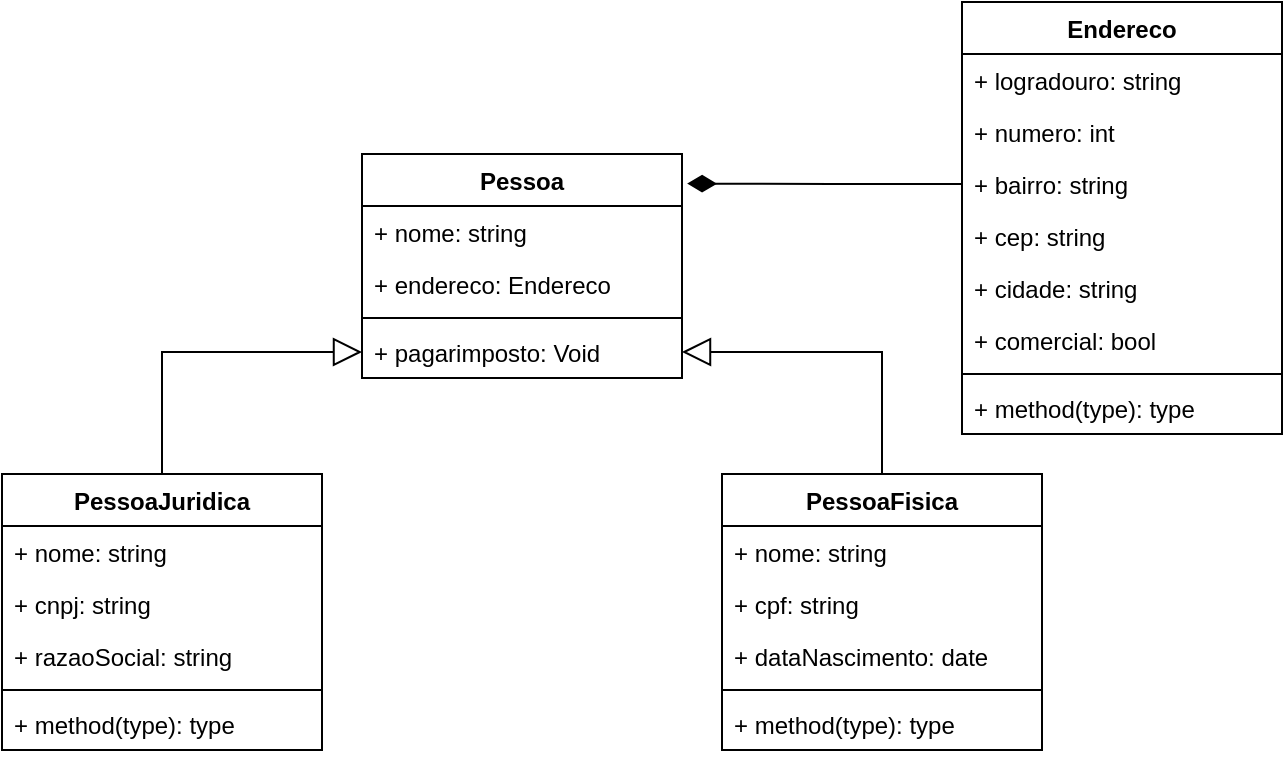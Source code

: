 <mxfile version="16.2.6" type="device"><diagram id="PE-0_M-BHPMQl4DOJoEA" name="EncRemoto1"><mxGraphModel dx="1038" dy="579" grid="1" gridSize="10" guides="1" tooltips="1" connect="1" arrows="1" fold="1" page="1" pageScale="1" pageWidth="827" pageHeight="1169" math="0" shadow="0"><root><mxCell id="0"/><mxCell id="1" parent="0"/><mxCell id="zT-RwvCWtPw-vTmYnQSl-20" style="edgeStyle=orthogonalEdgeStyle;rounded=0;orthogonalLoop=1;jettySize=auto;html=1;endArrow=block;endFill=0;endSize=12;entryX=0;entryY=0.5;entryDx=0;entryDy=0;" parent="1" source="zT-RwvCWtPw-vTmYnQSl-1" target="zT-RwvCWtPw-vTmYnQSl-16" edge="1"><mxGeometry relative="1" as="geometry"><mxPoint x="250" y="280" as="targetPoint"/></mxGeometry></mxCell><mxCell id="zT-RwvCWtPw-vTmYnQSl-1" value="PessoaJuridica" style="swimlane;fontStyle=1;align=center;verticalAlign=top;childLayout=stackLayout;horizontal=1;startSize=26;horizontalStack=0;resizeParent=1;resizeParentMax=0;resizeLast=0;collapsible=1;marginBottom=0;" parent="1" vertex="1"><mxGeometry x="100" y="320" width="160" height="138" as="geometry"/></mxCell><mxCell id="zT-RwvCWtPw-vTmYnQSl-2" value="+ nome: string" style="text;strokeColor=none;fillColor=none;align=left;verticalAlign=top;spacingLeft=4;spacingRight=4;overflow=hidden;rotatable=0;points=[[0,0.5],[1,0.5]];portConstraint=eastwest;" parent="zT-RwvCWtPw-vTmYnQSl-1" vertex="1"><mxGeometry y="26" width="160" height="26" as="geometry"/></mxCell><mxCell id="zT-RwvCWtPw-vTmYnQSl-9" value="+ cnpj: string" style="text;strokeColor=none;fillColor=none;align=left;verticalAlign=top;spacingLeft=4;spacingRight=4;overflow=hidden;rotatable=0;points=[[0,0.5],[1,0.5]];portConstraint=eastwest;" parent="zT-RwvCWtPw-vTmYnQSl-1" vertex="1"><mxGeometry y="52" width="160" height="26" as="geometry"/></mxCell><mxCell id="zT-RwvCWtPw-vTmYnQSl-10" value="+ razaoSocial: string" style="text;strokeColor=none;fillColor=none;align=left;verticalAlign=top;spacingLeft=4;spacingRight=4;overflow=hidden;rotatable=0;points=[[0,0.5],[1,0.5]];portConstraint=eastwest;" parent="zT-RwvCWtPw-vTmYnQSl-1" vertex="1"><mxGeometry y="78" width="160" height="26" as="geometry"/></mxCell><mxCell id="zT-RwvCWtPw-vTmYnQSl-3" value="" style="line;strokeWidth=1;fillColor=none;align=left;verticalAlign=middle;spacingTop=-1;spacingLeft=3;spacingRight=3;rotatable=0;labelPosition=right;points=[];portConstraint=eastwest;" parent="zT-RwvCWtPw-vTmYnQSl-1" vertex="1"><mxGeometry y="104" width="160" height="8" as="geometry"/></mxCell><mxCell id="zT-RwvCWtPw-vTmYnQSl-4" value="+ method(type): type" style="text;strokeColor=none;fillColor=none;align=left;verticalAlign=top;spacingLeft=4;spacingRight=4;overflow=hidden;rotatable=0;points=[[0,0.5],[1,0.5]];portConstraint=eastwest;" parent="zT-RwvCWtPw-vTmYnQSl-1" vertex="1"><mxGeometry y="112" width="160" height="26" as="geometry"/></mxCell><mxCell id="zT-RwvCWtPw-vTmYnQSl-22" style="edgeStyle=orthogonalEdgeStyle;rounded=0;orthogonalLoop=1;jettySize=auto;html=1;entryX=1;entryY=0.5;entryDx=0;entryDy=0;endArrow=block;endFill=0;endSize=12;" parent="1" source="zT-RwvCWtPw-vTmYnQSl-5" target="zT-RwvCWtPw-vTmYnQSl-16" edge="1"><mxGeometry relative="1" as="geometry"/></mxCell><mxCell id="zT-RwvCWtPw-vTmYnQSl-5" value="PessoaFisica" style="swimlane;fontStyle=1;align=center;verticalAlign=top;childLayout=stackLayout;horizontal=1;startSize=26;horizontalStack=0;resizeParent=1;resizeParentMax=0;resizeLast=0;collapsible=1;marginBottom=0;" parent="1" vertex="1"><mxGeometry x="460" y="320" width="160" height="138" as="geometry"/></mxCell><mxCell id="zT-RwvCWtPw-vTmYnQSl-6" value="+ nome: string" style="text;strokeColor=none;fillColor=none;align=left;verticalAlign=top;spacingLeft=4;spacingRight=4;overflow=hidden;rotatable=0;points=[[0,0.5],[1,0.5]];portConstraint=eastwest;" parent="zT-RwvCWtPw-vTmYnQSl-5" vertex="1"><mxGeometry y="26" width="160" height="26" as="geometry"/></mxCell><mxCell id="zT-RwvCWtPw-vTmYnQSl-11" value="+ cpf: string" style="text;strokeColor=none;fillColor=none;align=left;verticalAlign=top;spacingLeft=4;spacingRight=4;overflow=hidden;rotatable=0;points=[[0,0.5],[1,0.5]];portConstraint=eastwest;" parent="zT-RwvCWtPw-vTmYnQSl-5" vertex="1"><mxGeometry y="52" width="160" height="26" as="geometry"/></mxCell><mxCell id="zT-RwvCWtPw-vTmYnQSl-12" value="+ dataNascimento: date" style="text;strokeColor=none;fillColor=none;align=left;verticalAlign=top;spacingLeft=4;spacingRight=4;overflow=hidden;rotatable=0;points=[[0,0.5],[1,0.5]];portConstraint=eastwest;" parent="zT-RwvCWtPw-vTmYnQSl-5" vertex="1"><mxGeometry y="78" width="160" height="26" as="geometry"/></mxCell><mxCell id="zT-RwvCWtPw-vTmYnQSl-7" value="" style="line;strokeWidth=1;fillColor=none;align=left;verticalAlign=middle;spacingTop=-1;spacingLeft=3;spacingRight=3;rotatable=0;labelPosition=right;points=[];portConstraint=eastwest;" parent="zT-RwvCWtPw-vTmYnQSl-5" vertex="1"><mxGeometry y="104" width="160" height="8" as="geometry"/></mxCell><mxCell id="zT-RwvCWtPw-vTmYnQSl-8" value="+ method(type): type" style="text;strokeColor=none;fillColor=none;align=left;verticalAlign=top;spacingLeft=4;spacingRight=4;overflow=hidden;rotatable=0;points=[[0,0.5],[1,0.5]];portConstraint=eastwest;" parent="zT-RwvCWtPw-vTmYnQSl-5" vertex="1"><mxGeometry y="112" width="160" height="26" as="geometry"/></mxCell><mxCell id="zT-RwvCWtPw-vTmYnQSl-13" value="Pessoa" style="swimlane;fontStyle=1;align=center;verticalAlign=top;childLayout=stackLayout;horizontal=1;startSize=26;horizontalStack=0;resizeParent=1;resizeParentMax=0;resizeLast=0;collapsible=1;marginBottom=0;" parent="1" vertex="1"><mxGeometry x="280" y="160" width="160" height="112" as="geometry"/></mxCell><mxCell id="zT-RwvCWtPw-vTmYnQSl-14" value="+ nome: string" style="text;strokeColor=none;fillColor=none;align=left;verticalAlign=top;spacingLeft=4;spacingRight=4;overflow=hidden;rotatable=0;points=[[0,0.5],[1,0.5]];portConstraint=eastwest;" parent="zT-RwvCWtPw-vTmYnQSl-13" vertex="1"><mxGeometry y="26" width="160" height="26" as="geometry"/></mxCell><mxCell id="zT-RwvCWtPw-vTmYnQSl-55" value="+ endereco: Endereco" style="text;strokeColor=none;fillColor=none;align=left;verticalAlign=top;spacingLeft=4;spacingRight=4;overflow=hidden;rotatable=0;points=[[0,0.5],[1,0.5]];portConstraint=eastwest;" parent="zT-RwvCWtPw-vTmYnQSl-13" vertex="1"><mxGeometry y="52" width="160" height="26" as="geometry"/></mxCell><mxCell id="zT-RwvCWtPw-vTmYnQSl-15" value="" style="line;strokeWidth=1;fillColor=none;align=left;verticalAlign=middle;spacingTop=-1;spacingLeft=3;spacingRight=3;rotatable=0;labelPosition=right;points=[];portConstraint=eastwest;" parent="zT-RwvCWtPw-vTmYnQSl-13" vertex="1"><mxGeometry y="78" width="160" height="8" as="geometry"/></mxCell><mxCell id="zT-RwvCWtPw-vTmYnQSl-16" value="+ pagarimposto: Void" style="text;strokeColor=none;fillColor=none;align=left;verticalAlign=top;spacingLeft=4;spacingRight=4;overflow=hidden;rotatable=0;points=[[0,0.5],[1,0.5]];portConstraint=eastwest;" parent="zT-RwvCWtPw-vTmYnQSl-13" vertex="1"><mxGeometry y="86" width="160" height="26" as="geometry"/></mxCell><mxCell id="zT-RwvCWtPw-vTmYnQSl-54" style="edgeStyle=orthogonalEdgeStyle;rounded=0;orthogonalLoop=1;jettySize=auto;html=1;entryX=1.016;entryY=0.132;entryDx=0;entryDy=0;endArrow=diamondThin;endFill=1;endSize=12;exitX=0;exitY=0.5;exitDx=0;exitDy=0;entryPerimeter=0;" parent="1" source="zT-RwvCWtPw-vTmYnQSl-51" target="zT-RwvCWtPw-vTmYnQSl-13" edge="1"><mxGeometry relative="1" as="geometry"/></mxCell><mxCell id="zT-RwvCWtPw-vTmYnQSl-30" value="Endereco" style="swimlane;fontStyle=1;align=center;verticalAlign=top;childLayout=stackLayout;horizontal=1;startSize=26;horizontalStack=0;resizeParent=1;resizeParentMax=0;resizeLast=0;collapsible=1;marginBottom=0;" parent="1" vertex="1"><mxGeometry x="580" y="84" width="160" height="216" as="geometry"/></mxCell><mxCell id="zT-RwvCWtPw-vTmYnQSl-31" value="+ logradouro: string" style="text;strokeColor=none;fillColor=none;align=left;verticalAlign=top;spacingLeft=4;spacingRight=4;overflow=hidden;rotatable=0;points=[[0,0.5],[1,0.5]];portConstraint=eastwest;" parent="zT-RwvCWtPw-vTmYnQSl-30" vertex="1"><mxGeometry y="26" width="160" height="26" as="geometry"/></mxCell><mxCell id="zT-RwvCWtPw-vTmYnQSl-50" value="+ numero: int" style="text;strokeColor=none;fillColor=none;align=left;verticalAlign=top;spacingLeft=4;spacingRight=4;overflow=hidden;rotatable=0;points=[[0,0.5],[1,0.5]];portConstraint=eastwest;" parent="zT-RwvCWtPw-vTmYnQSl-30" vertex="1"><mxGeometry y="52" width="160" height="26" as="geometry"/></mxCell><mxCell id="zT-RwvCWtPw-vTmYnQSl-51" value="+ bairro: string" style="text;strokeColor=none;fillColor=none;align=left;verticalAlign=top;spacingLeft=4;spacingRight=4;overflow=hidden;rotatable=0;points=[[0,0.5],[1,0.5]];portConstraint=eastwest;" parent="zT-RwvCWtPw-vTmYnQSl-30" vertex="1"><mxGeometry y="78" width="160" height="26" as="geometry"/></mxCell><mxCell id="zT-RwvCWtPw-vTmYnQSl-52" value="+ cep: string" style="text;strokeColor=none;fillColor=none;align=left;verticalAlign=top;spacingLeft=4;spacingRight=4;overflow=hidden;rotatable=0;points=[[0,0.5],[1,0.5]];portConstraint=eastwest;" parent="zT-RwvCWtPw-vTmYnQSl-30" vertex="1"><mxGeometry y="104" width="160" height="26" as="geometry"/></mxCell><mxCell id="zT-RwvCWtPw-vTmYnQSl-53" value="+ cidade: string" style="text;strokeColor=none;fillColor=none;align=left;verticalAlign=top;spacingLeft=4;spacingRight=4;overflow=hidden;rotatable=0;points=[[0,0.5],[1,0.5]];portConstraint=eastwest;" parent="zT-RwvCWtPw-vTmYnQSl-30" vertex="1"><mxGeometry y="130" width="160" height="26" as="geometry"/></mxCell><mxCell id="zT-RwvCWtPw-vTmYnQSl-56" value="+ comercial: bool" style="text;strokeColor=none;fillColor=none;align=left;verticalAlign=top;spacingLeft=4;spacingRight=4;overflow=hidden;rotatable=0;points=[[0,0.5],[1,0.5]];portConstraint=eastwest;" parent="zT-RwvCWtPw-vTmYnQSl-30" vertex="1"><mxGeometry y="156" width="160" height="26" as="geometry"/></mxCell><mxCell id="zT-RwvCWtPw-vTmYnQSl-32" value="" style="line;strokeWidth=1;fillColor=none;align=left;verticalAlign=middle;spacingTop=-1;spacingLeft=3;spacingRight=3;rotatable=0;labelPosition=right;points=[];portConstraint=eastwest;" parent="zT-RwvCWtPw-vTmYnQSl-30" vertex="1"><mxGeometry y="182" width="160" height="8" as="geometry"/></mxCell><mxCell id="zT-RwvCWtPw-vTmYnQSl-33" value="+ method(type): type" style="text;strokeColor=none;fillColor=none;align=left;verticalAlign=top;spacingLeft=4;spacingRight=4;overflow=hidden;rotatable=0;points=[[0,0.5],[1,0.5]];portConstraint=eastwest;" parent="zT-RwvCWtPw-vTmYnQSl-30" vertex="1"><mxGeometry y="190" width="160" height="26" as="geometry"/></mxCell></root></mxGraphModel></diagram></mxfile>